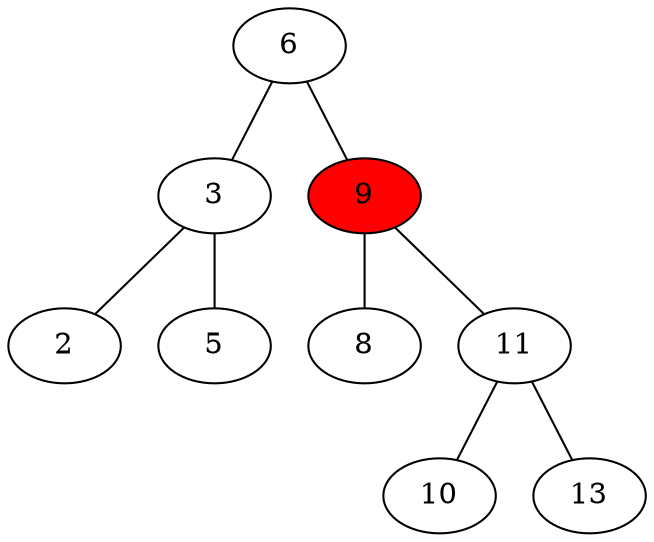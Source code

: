 graph ""
{
6;
6 -- 3;
3;
3 -- 2;
2;
3 -- 5;
5;
6 -- 9;
9 [fillcolor=red, style=filled];
9 -- 8;
8;
9 -- 11;
11;
11 -- 10;
10;
11 -- 13;
13;
}
